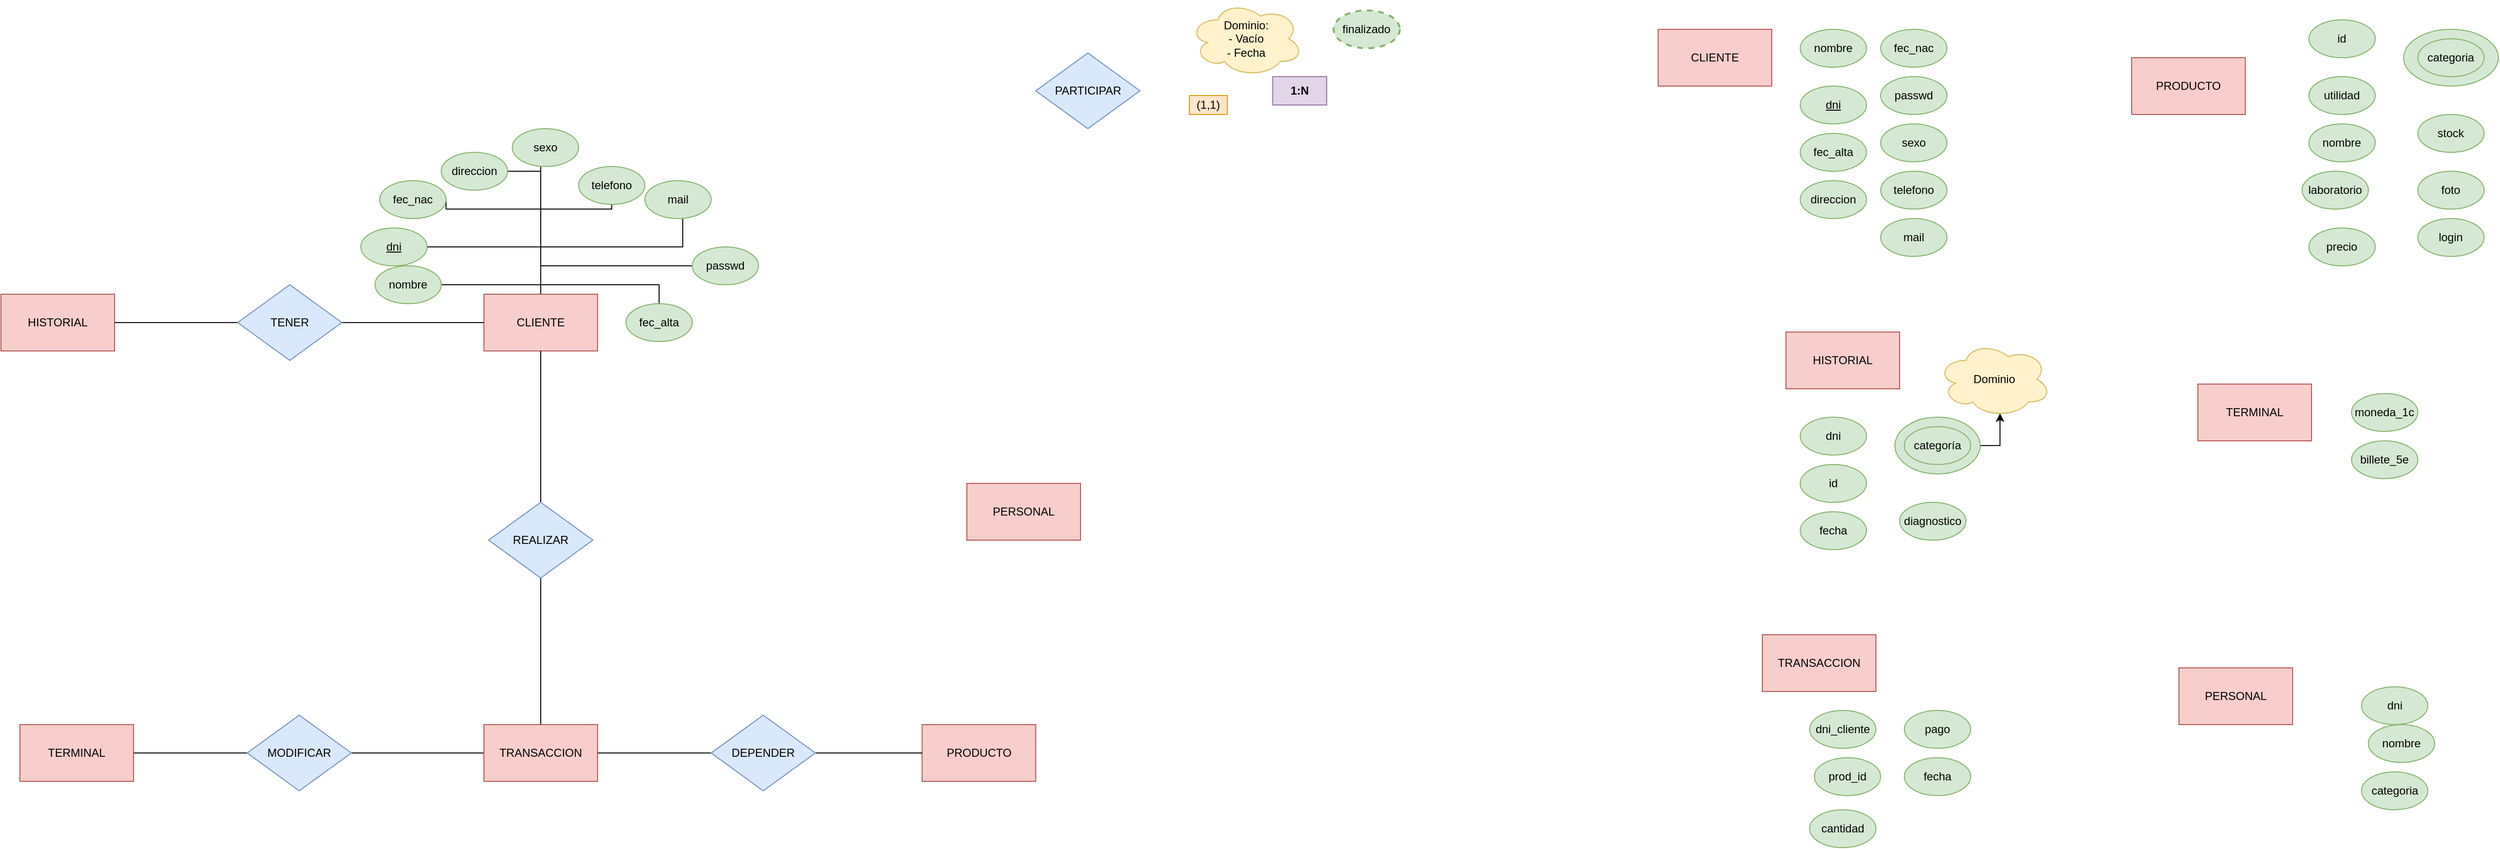 <mxfile version="16.6.4" type="device"><diagram id="_nmfS0YLP6iodQvluYRf" name="Page-1"><mxGraphModel dx="3816" dy="1540" grid="1" gridSize="10" guides="1" tooltips="1" connect="1" arrows="1" fold="1" page="1" pageScale="1" pageWidth="850" pageHeight="1100" math="0" shadow="0"><root><mxCell id="0"/><mxCell id="1" parent="0"/><mxCell id="LcoxHUxyNn0n7mD9Lc0X-57" value="PARTICIPAR" style="rhombus;whiteSpace=wrap;html=1;align=center;fillColor=#dae8fc;strokeColor=#6c8ebf;" parent="1" vertex="1"><mxGeometry x="1052.75" y="75" width="110" height="80" as="geometry"/></mxCell><mxCell id="LcoxHUxyNn0n7mD9Lc0X-87" value="categoria" style="ellipse;whiteSpace=wrap;html=1;strokeColor=#82b366;fillColor=#d5e8d4;strokeWidth=1;" parent="1" vertex="1"><mxGeometry x="2452.75" y="835" width="70" height="40" as="geometry"/></mxCell><mxCell id="LcoxHUxyNn0n7mD9Lc0X-89" value="Dominio:&lt;br&gt;- Vacío&lt;br&gt;- Fecha" style="ellipse;shape=cloud;whiteSpace=wrap;html=1;strokeWidth=1;align=center;fillColor=#fff2cc;strokeColor=#d6b656;" parent="1" vertex="1"><mxGeometry x="1215" y="20" width="120" height="80" as="geometry"/></mxCell><mxCell id="LcoxHUxyNn0n7mD9Lc0X-118" value="(1,1)" style="text;html=1;strokeColor=#d79b00;fillColor=#ffe6cc;align=center;verticalAlign=middle;whiteSpace=wrap;rounded=0;" parent="1" vertex="1"><mxGeometry x="1215" y="120" width="40" height="20" as="geometry"/></mxCell><mxCell id="LcoxHUxyNn0n7mD9Lc0X-122" value="&lt;b&gt;1:N&lt;/b&gt;" style="text;html=1;strokeColor=#9673a6;fillColor=#e1d5e7;align=center;verticalAlign=middle;whiteSpace=wrap;rounded=0;" parent="1" vertex="1"><mxGeometry x="1303" y="100" width="57" height="30" as="geometry"/></mxCell><mxCell id="uBHA6l6KFo6LDY_HFyXI-1" value="PERSONAL" style="rounded=0;whiteSpace=wrap;html=1;strokeColor=#b85450;fillColor=#f8cecc;" parent="1" vertex="1"><mxGeometry x="2260" y="725" width="120" height="60" as="geometry"/></mxCell><mxCell id="uBHA6l6KFo6LDY_HFyXI-2" value="finalizado" style="ellipse;whiteSpace=wrap;html=1;strokeColor=#82b366;fillColor=#d5e8d4;dashed=1;strokeWidth=2;" parent="1" vertex="1"><mxGeometry x="1367.25" y="30" width="70" height="40" as="geometry"/></mxCell><mxCell id="uBHA6l6KFo6LDY_HFyXI-3" value="PRODUCTO" style="rounded=0;whiteSpace=wrap;html=1;strokeColor=#b85450;fillColor=#f8cecc;" parent="1" vertex="1"><mxGeometry x="2210" y="80" width="120" height="60" as="geometry"/></mxCell><mxCell id="uBHA6l6KFo6LDY_HFyXI-4" value="HISTORIAL" style="rounded=0;whiteSpace=wrap;html=1;strokeColor=#b85450;fillColor=#f8cecc;" parent="1" vertex="1"><mxGeometry x="1845" y="370" width="120" height="60" as="geometry"/></mxCell><mxCell id="uBHA6l6KFo6LDY_HFyXI-5" value="CLIENTE" style="rounded=0;whiteSpace=wrap;html=1;strokeColor=#b85450;fillColor=#f8cecc;" parent="1" vertex="1"><mxGeometry x="1710" y="50" width="120" height="60" as="geometry"/></mxCell><mxCell id="uBHA6l6KFo6LDY_HFyXI-6" value="TERMINAL" style="rounded=0;whiteSpace=wrap;html=1;strokeColor=#b85450;fillColor=#f8cecc;" parent="1" vertex="1"><mxGeometry x="2280" y="425" width="120" height="60" as="geometry"/></mxCell><mxCell id="uBHA6l6KFo6LDY_HFyXI-7" value="TRANSACCION" style="rounded=0;whiteSpace=wrap;html=1;strokeColor=#b85450;fillColor=#f8cecc;" parent="1" vertex="1"><mxGeometry x="1820" y="690" width="120" height="60" as="geometry"/></mxCell><mxCell id="uBHA6l6KFo6LDY_HFyXI-8" value="nombre" style="ellipse;whiteSpace=wrap;html=1;strokeColor=#82b366;fillColor=#d5e8d4;strokeWidth=1;" parent="1" vertex="1"><mxGeometry x="1860" y="50" width="70" height="40" as="geometry"/></mxCell><mxCell id="uBHA6l6KFo6LDY_HFyXI-9" value="&lt;u&gt;dni&lt;/u&gt;" style="ellipse;whiteSpace=wrap;html=1;strokeColor=#82b366;fillColor=#d5e8d4;strokeWidth=1;" parent="1" vertex="1"><mxGeometry x="1860" y="110" width="70" height="40" as="geometry"/></mxCell><mxCell id="uBHA6l6KFo6LDY_HFyXI-10" value="fec_alta" style="ellipse;whiteSpace=wrap;html=1;strokeColor=#82b366;fillColor=#d5e8d4;strokeWidth=1;" parent="1" vertex="1"><mxGeometry x="1860" y="160" width="70" height="40" as="geometry"/></mxCell><mxCell id="uBHA6l6KFo6LDY_HFyXI-11" value="direccion" style="ellipse;whiteSpace=wrap;html=1;strokeColor=#82b366;fillColor=#d5e8d4;strokeWidth=1;" parent="1" vertex="1"><mxGeometry x="1860" y="210" width="70" height="40" as="geometry"/></mxCell><mxCell id="uBHA6l6KFo6LDY_HFyXI-12" value="fec_nac" style="ellipse;whiteSpace=wrap;html=1;strokeColor=#82b366;fillColor=#d5e8d4;strokeWidth=1;" parent="1" vertex="1"><mxGeometry x="1945" y="50" width="70" height="40" as="geometry"/></mxCell><mxCell id="uBHA6l6KFo6LDY_HFyXI-13" value="passwd" style="ellipse;whiteSpace=wrap;html=1;strokeColor=#82b366;fillColor=#d5e8d4;strokeWidth=1;" parent="1" vertex="1"><mxGeometry x="1945" y="100" width="70" height="40" as="geometry"/></mxCell><mxCell id="uBHA6l6KFo6LDY_HFyXI-14" value="sexo" style="ellipse;whiteSpace=wrap;html=1;strokeColor=#82b366;fillColor=#d5e8d4;strokeWidth=1;" parent="1" vertex="1"><mxGeometry x="1945" y="150" width="70" height="40" as="geometry"/></mxCell><mxCell id="uBHA6l6KFo6LDY_HFyXI-15" value="telefono" style="ellipse;whiteSpace=wrap;html=1;strokeColor=#82b366;fillColor=#d5e8d4;strokeWidth=1;" parent="1" vertex="1"><mxGeometry x="1945" y="200" width="70" height="40" as="geometry"/></mxCell><mxCell id="uBHA6l6KFo6LDY_HFyXI-16" value="mail" style="ellipse;whiteSpace=wrap;html=1;strokeColor=#82b366;fillColor=#d5e8d4;strokeWidth=1;" parent="1" vertex="1"><mxGeometry x="1945" y="250" width="70" height="40" as="geometry"/></mxCell><mxCell id="uBHA6l6KFo6LDY_HFyXI-17" value="id" style="ellipse;whiteSpace=wrap;html=1;strokeColor=#82b366;fillColor=#d5e8d4;strokeWidth=1;" parent="1" vertex="1"><mxGeometry x="1860" y="510" width="70" height="40" as="geometry"/></mxCell><mxCell id="uBHA6l6KFo6LDY_HFyXI-18" value="fecha" style="ellipse;whiteSpace=wrap;html=1;strokeColor=#82b366;fillColor=#d5e8d4;strokeWidth=1;" parent="1" vertex="1"><mxGeometry x="1860" y="560" width="70" height="40" as="geometry"/></mxCell><mxCell id="uBHA6l6KFo6LDY_HFyXI-19" value="dni" style="ellipse;whiteSpace=wrap;html=1;strokeColor=#82b366;fillColor=#d5e8d4;strokeWidth=1;" parent="1" vertex="1"><mxGeometry x="1860" y="460" width="70" height="40" as="geometry"/></mxCell><mxCell id="uBHA6l6KFo6LDY_HFyXI-22" style="edgeStyle=orthogonalEdgeStyle;rounded=0;orthogonalLoop=1;jettySize=auto;html=1;exitX=1;exitY=0.5;exitDx=0;exitDy=0;entryX=0.55;entryY=0.95;entryDx=0;entryDy=0;entryPerimeter=0;" parent="1" source="uBHA6l6KFo6LDY_HFyXI-20" target="uBHA6l6KFo6LDY_HFyXI-21" edge="1"><mxGeometry relative="1" as="geometry"/></mxCell><mxCell id="uBHA6l6KFo6LDY_HFyXI-20" value="categoría" style="ellipse;whiteSpace=wrap;html=1;strokeColor=#82b366;fillColor=#d5e8d4;strokeWidth=1;" parent="1" vertex="1"><mxGeometry x="1960" y="460" width="90" height="60" as="geometry"/></mxCell><mxCell id="uBHA6l6KFo6LDY_HFyXI-21" value="Dominio" style="ellipse;shape=cloud;whiteSpace=wrap;html=1;strokeWidth=1;align=center;fillColor=#fff2cc;strokeColor=#d6b656;" parent="1" vertex="1"><mxGeometry x="2005" y="380" width="120" height="80" as="geometry"/></mxCell><mxCell id="uBHA6l6KFo6LDY_HFyXI-24" value="diagnostico" style="ellipse;whiteSpace=wrap;html=1;strokeColor=#82b366;fillColor=#d5e8d4;strokeWidth=1;" parent="1" vertex="1"><mxGeometry x="1965" y="550" width="70" height="40" as="geometry"/></mxCell><mxCell id="uBHA6l6KFo6LDY_HFyXI-26" value="id" style="ellipse;whiteSpace=wrap;html=1;strokeColor=#82b366;fillColor=#d5e8d4;strokeWidth=1;" parent="1" vertex="1"><mxGeometry x="2397.25" y="40" width="70" height="40" as="geometry"/></mxCell><mxCell id="uBHA6l6KFo6LDY_HFyXI-27" value="categoria" style="ellipse;whiteSpace=wrap;html=1;strokeColor=#82b366;fillColor=#d5e8d4;strokeWidth=1;" parent="1" vertex="1"><mxGeometry x="2497.25" y="50" width="100" height="60" as="geometry"/></mxCell><mxCell id="uBHA6l6KFo6LDY_HFyXI-29" value="categoria" style="ellipse;whiteSpace=wrap;html=1;strokeColor=#82b366;fillColor=#d5e8d4;strokeWidth=1;" parent="1" vertex="1"><mxGeometry x="2512.25" y="60" width="70" height="40" as="geometry"/></mxCell><mxCell id="uBHA6l6KFo6LDY_HFyXI-30" value="categoría" style="ellipse;whiteSpace=wrap;html=1;strokeColor=#82b366;fillColor=#d5e8d4;strokeWidth=1;" parent="1" vertex="1"><mxGeometry x="1970" y="470" width="70" height="40" as="geometry"/></mxCell><mxCell id="uBHA6l6KFo6LDY_HFyXI-31" value="utilidad" style="ellipse;whiteSpace=wrap;html=1;strokeColor=#82b366;fillColor=#d5e8d4;strokeWidth=1;" parent="1" vertex="1"><mxGeometry x="2397.25" y="100" width="70" height="40" as="geometry"/></mxCell><mxCell id="uBHA6l6KFo6LDY_HFyXI-32" value="nombre" style="ellipse;whiteSpace=wrap;html=1;strokeColor=#82b366;fillColor=#d5e8d4;strokeWidth=1;" parent="1" vertex="1"><mxGeometry x="2397.25" y="150" width="70" height="40" as="geometry"/></mxCell><mxCell id="uBHA6l6KFo6LDY_HFyXI-33" value="laboratorio" style="ellipse;whiteSpace=wrap;html=1;strokeColor=#82b366;fillColor=#d5e8d4;strokeWidth=1;" parent="1" vertex="1"><mxGeometry x="2390" y="200" width="70" height="40" as="geometry"/></mxCell><mxCell id="uBHA6l6KFo6LDY_HFyXI-34" value="precio" style="ellipse;whiteSpace=wrap;html=1;strokeColor=#82b366;fillColor=#d5e8d4;strokeWidth=1;" parent="1" vertex="1"><mxGeometry x="2397.25" y="260" width="70" height="40" as="geometry"/></mxCell><mxCell id="uBHA6l6KFo6LDY_HFyXI-35" value="stock" style="ellipse;whiteSpace=wrap;html=1;strokeColor=#82b366;fillColor=#d5e8d4;strokeWidth=1;" parent="1" vertex="1"><mxGeometry x="2512.25" y="140" width="70" height="40" as="geometry"/></mxCell><mxCell id="uBHA6l6KFo6LDY_HFyXI-36" value="foto" style="ellipse;whiteSpace=wrap;html=1;strokeColor=#82b366;fillColor=#d5e8d4;strokeWidth=1;" parent="1" vertex="1"><mxGeometry x="2512.25" y="200" width="70" height="40" as="geometry"/></mxCell><mxCell id="uBHA6l6KFo6LDY_HFyXI-37" value="login" style="ellipse;whiteSpace=wrap;html=1;strokeColor=#82b366;fillColor=#d5e8d4;strokeWidth=1;" parent="1" vertex="1"><mxGeometry x="2512.25" y="250" width="70" height="40" as="geometry"/></mxCell><mxCell id="uBHA6l6KFo6LDY_HFyXI-38" value="moneda_1c" style="ellipse;whiteSpace=wrap;html=1;strokeColor=#82b366;fillColor=#d5e8d4;strokeWidth=1;" parent="1" vertex="1"><mxGeometry x="2442.25" y="435" width="70" height="40" as="geometry"/></mxCell><mxCell id="uBHA6l6KFo6LDY_HFyXI-39" value="billete_5e" style="ellipse;whiteSpace=wrap;html=1;strokeColor=#82b366;fillColor=#d5e8d4;strokeWidth=1;" parent="1" vertex="1"><mxGeometry x="2442.25" y="485" width="70" height="40" as="geometry"/></mxCell><mxCell id="uBHA6l6KFo6LDY_HFyXI-40" value="dni_cliente" style="ellipse;whiteSpace=wrap;html=1;strokeColor=#82b366;fillColor=#d5e8d4;strokeWidth=1;" parent="1" vertex="1"><mxGeometry x="1870" y="770" width="70" height="40" as="geometry"/></mxCell><mxCell id="uBHA6l6KFo6LDY_HFyXI-41" value="prod_id" style="ellipse;whiteSpace=wrap;html=1;strokeColor=#82b366;fillColor=#d5e8d4;strokeWidth=1;" parent="1" vertex="1"><mxGeometry x="1875" y="820" width="70" height="40" as="geometry"/></mxCell><mxCell id="uBHA6l6KFo6LDY_HFyXI-42" value="cantidad" style="ellipse;whiteSpace=wrap;html=1;strokeColor=#82b366;fillColor=#d5e8d4;strokeWidth=1;" parent="1" vertex="1"><mxGeometry x="1870" y="875" width="70" height="40" as="geometry"/></mxCell><mxCell id="uBHA6l6KFo6LDY_HFyXI-43" value="fecha" style="ellipse;whiteSpace=wrap;html=1;strokeColor=#82b366;fillColor=#d5e8d4;strokeWidth=1;" parent="1" vertex="1"><mxGeometry x="1970" y="820" width="70" height="40" as="geometry"/></mxCell><mxCell id="uBHA6l6KFo6LDY_HFyXI-44" value="pago" style="ellipse;whiteSpace=wrap;html=1;strokeColor=#82b366;fillColor=#d5e8d4;strokeWidth=1;" parent="1" vertex="1"><mxGeometry x="1970" y="770" width="70" height="40" as="geometry"/></mxCell><mxCell id="uBHA6l6KFo6LDY_HFyXI-45" value="dni" style="ellipse;whiteSpace=wrap;html=1;strokeColor=#82b366;fillColor=#d5e8d4;strokeWidth=1;" parent="1" vertex="1"><mxGeometry x="2452.75" y="745" width="70" height="40" as="geometry"/></mxCell><mxCell id="uBHA6l6KFo6LDY_HFyXI-46" value="nombre" style="ellipse;whiteSpace=wrap;html=1;strokeColor=#82b366;fillColor=#d5e8d4;strokeWidth=1;" parent="1" vertex="1"><mxGeometry x="2460" y="785" width="70" height="40" as="geometry"/></mxCell><mxCell id="X_zb0j94P1CkKphK0hOn-21" style="edgeStyle=orthogonalEdgeStyle;rounded=0;orthogonalLoop=1;jettySize=auto;html=1;entryX=1;entryY=0.5;entryDx=0;entryDy=0;endArrow=none;endFill=0;" edge="1" parent="1" source="uBHA6l6KFo6LDY_HFyXI-47" target="X_zb0j94P1CkKphK0hOn-8"><mxGeometry relative="1" as="geometry"><Array as="points"><mxPoint x="530" y="320"/></Array></mxGeometry></mxCell><mxCell id="X_zb0j94P1CkKphK0hOn-22" style="edgeStyle=orthogonalEdgeStyle;rounded=0;orthogonalLoop=1;jettySize=auto;html=1;entryX=1;entryY=0.5;entryDx=0;entryDy=0;endArrow=none;endFill=0;" edge="1" parent="1" target="X_zb0j94P1CkKphK0hOn-9"><mxGeometry relative="1" as="geometry"><mxPoint x="530" y="320" as="sourcePoint"/><Array as="points"><mxPoint x="530" y="280"/></Array></mxGeometry></mxCell><mxCell id="X_zb0j94P1CkKphK0hOn-23" style="edgeStyle=orthogonalEdgeStyle;rounded=0;orthogonalLoop=1;jettySize=auto;html=1;entryX=1;entryY=0.5;entryDx=0;entryDy=0;endArrow=none;endFill=0;" edge="1" parent="1" source="uBHA6l6KFo6LDY_HFyXI-47" target="X_zb0j94P1CkKphK0hOn-12"><mxGeometry relative="1" as="geometry"><Array as="points"><mxPoint x="530" y="240"/></Array></mxGeometry></mxCell><mxCell id="X_zb0j94P1CkKphK0hOn-24" style="edgeStyle=orthogonalEdgeStyle;rounded=0;orthogonalLoop=1;jettySize=auto;html=1;endArrow=none;endFill=0;entryX=1;entryY=0.5;entryDx=0;entryDy=0;" edge="1" parent="1" source="uBHA6l6KFo6LDY_HFyXI-47" target="X_zb0j94P1CkKphK0hOn-11"><mxGeometry relative="1" as="geometry"><mxPoint x="490" y="200" as="targetPoint"/></mxGeometry></mxCell><mxCell id="X_zb0j94P1CkKphK0hOn-25" style="edgeStyle=orthogonalEdgeStyle;rounded=0;orthogonalLoop=1;jettySize=auto;html=1;entryX=0.5;entryY=1;entryDx=0;entryDy=0;endArrow=none;endFill=0;" edge="1" parent="1" source="uBHA6l6KFo6LDY_HFyXI-47" target="X_zb0j94P1CkKphK0hOn-14"><mxGeometry relative="1" as="geometry"><Array as="points"><mxPoint x="530" y="195"/></Array></mxGeometry></mxCell><mxCell id="X_zb0j94P1CkKphK0hOn-26" style="edgeStyle=orthogonalEdgeStyle;rounded=0;orthogonalLoop=1;jettySize=auto;html=1;endArrow=none;endFill=0;" edge="1" parent="1" source="uBHA6l6KFo6LDY_HFyXI-47" target="X_zb0j94P1CkKphK0hOn-15"><mxGeometry relative="1" as="geometry"><Array as="points"><mxPoint x="530" y="240"/></Array></mxGeometry></mxCell><mxCell id="X_zb0j94P1CkKphK0hOn-27" style="edgeStyle=orthogonalEdgeStyle;rounded=0;orthogonalLoop=1;jettySize=auto;html=1;entryX=0;entryY=0.5;entryDx=0;entryDy=0;endArrow=none;endFill=0;" edge="1" parent="1" source="uBHA6l6KFo6LDY_HFyXI-47" target="X_zb0j94P1CkKphK0hOn-16"><mxGeometry relative="1" as="geometry"><Array as="points"><mxPoint x="530" y="280"/><mxPoint x="680" y="280"/><mxPoint x="680" y="230"/></Array></mxGeometry></mxCell><mxCell id="X_zb0j94P1CkKphK0hOn-28" style="edgeStyle=orthogonalEdgeStyle;rounded=0;orthogonalLoop=1;jettySize=auto;html=1;entryX=0.5;entryY=0;entryDx=0;entryDy=0;endArrow=none;endFill=0;" edge="1" parent="1" source="uBHA6l6KFo6LDY_HFyXI-47" target="X_zb0j94P1CkKphK0hOn-10"><mxGeometry relative="1" as="geometry"><Array as="points"><mxPoint x="530" y="320"/><mxPoint x="655" y="320"/></Array></mxGeometry></mxCell><mxCell id="X_zb0j94P1CkKphK0hOn-29" style="edgeStyle=orthogonalEdgeStyle;rounded=0;orthogonalLoop=1;jettySize=auto;html=1;endArrow=none;endFill=0;" edge="1" parent="1" source="uBHA6l6KFo6LDY_HFyXI-47" target="X_zb0j94P1CkKphK0hOn-13"><mxGeometry relative="1" as="geometry"><Array as="points"><mxPoint x="530" y="300"/></Array></mxGeometry></mxCell><mxCell id="uBHA6l6KFo6LDY_HFyXI-47" value="CLIENTE" style="rounded=0;whiteSpace=wrap;html=1;strokeColor=#b85450;fillColor=#f8cecc;" parent="1" vertex="1"><mxGeometry x="470" y="330" width="120" height="60" as="geometry"/></mxCell><mxCell id="uBHA6l6KFo6LDY_HFyXI-48" value="PRODUCTO" style="rounded=0;whiteSpace=wrap;html=1;strokeColor=#b85450;fillColor=#f8cecc;" parent="1" vertex="1"><mxGeometry x="932.75" y="785" width="120" height="60" as="geometry"/></mxCell><mxCell id="uBHA6l6KFo6LDY_HFyXI-63" style="edgeStyle=none;rounded=0;orthogonalLoop=1;jettySize=auto;html=1;exitX=1;exitY=0.5;exitDx=0;exitDy=0;entryX=0;entryY=0.5;entryDx=0;entryDy=0;endArrow=none;endFill=0;" parent="1" source="uBHA6l6KFo6LDY_HFyXI-49" target="uBHA6l6KFo6LDY_HFyXI-61" edge="1"><mxGeometry relative="1" as="geometry"/></mxCell><mxCell id="uBHA6l6KFo6LDY_HFyXI-49" value="TERMINAL" style="rounded=0;whiteSpace=wrap;html=1;strokeColor=#b85450;fillColor=#f8cecc;" parent="1" vertex="1"><mxGeometry x="-20" y="785" width="120" height="60" as="geometry"/></mxCell><mxCell id="uBHA6l6KFo6LDY_HFyXI-50" value="HISTORIAL" style="rounded=0;whiteSpace=wrap;html=1;strokeColor=#b85450;fillColor=#f8cecc;" parent="1" vertex="1"><mxGeometry x="-40" y="330" width="120" height="60" as="geometry"/></mxCell><mxCell id="uBHA6l6KFo6LDY_HFyXI-64" style="edgeStyle=none;rounded=0;orthogonalLoop=1;jettySize=auto;html=1;exitX=0;exitY=0.5;exitDx=0;exitDy=0;entryX=1;entryY=0.5;entryDx=0;entryDy=0;endArrow=none;endFill=0;" parent="1" source="uBHA6l6KFo6LDY_HFyXI-51" target="uBHA6l6KFo6LDY_HFyXI-61" edge="1"><mxGeometry relative="1" as="geometry"/></mxCell><mxCell id="uBHA6l6KFo6LDY_HFyXI-75" style="edgeStyle=none;rounded=0;orthogonalLoop=1;jettySize=auto;html=1;exitX=1;exitY=0.5;exitDx=0;exitDy=0;entryX=0;entryY=0.5;entryDx=0;entryDy=0;endArrow=none;endFill=0;" parent="1" source="uBHA6l6KFo6LDY_HFyXI-51" target="uBHA6l6KFo6LDY_HFyXI-74" edge="1"><mxGeometry relative="1" as="geometry"/></mxCell><mxCell id="X_zb0j94P1CkKphK0hOn-6" style="edgeStyle=orthogonalEdgeStyle;rounded=0;orthogonalLoop=1;jettySize=auto;html=1;endArrow=none;endFill=0;" edge="1" parent="1" source="uBHA6l6KFo6LDY_HFyXI-51" target="uBHA6l6KFo6LDY_HFyXI-55"><mxGeometry relative="1" as="geometry"/></mxCell><mxCell id="uBHA6l6KFo6LDY_HFyXI-51" value="TRANSACCION" style="rounded=0;whiteSpace=wrap;html=1;strokeColor=#b85450;fillColor=#f8cecc;" parent="1" vertex="1"><mxGeometry x="470" y="785" width="120" height="60" as="geometry"/></mxCell><mxCell id="uBHA6l6KFo6LDY_HFyXI-52" value="PERSONAL" style="rounded=0;whiteSpace=wrap;html=1;strokeColor=#b85450;fillColor=#f8cecc;" parent="1" vertex="1"><mxGeometry x="980" y="530" width="120" height="60" as="geometry"/></mxCell><mxCell id="X_zb0j94P1CkKphK0hOn-3" style="edgeStyle=orthogonalEdgeStyle;rounded=0;orthogonalLoop=1;jettySize=auto;html=1;endArrow=none;endFill=0;" edge="1" parent="1" source="uBHA6l6KFo6LDY_HFyXI-54" target="uBHA6l6KFo6LDY_HFyXI-50"><mxGeometry relative="1" as="geometry"/></mxCell><mxCell id="X_zb0j94P1CkKphK0hOn-4" style="edgeStyle=orthogonalEdgeStyle;rounded=0;orthogonalLoop=1;jettySize=auto;html=1;endArrow=none;endFill=0;" edge="1" parent="1" source="uBHA6l6KFo6LDY_HFyXI-54" target="uBHA6l6KFo6LDY_HFyXI-47"><mxGeometry relative="1" as="geometry"/></mxCell><mxCell id="uBHA6l6KFo6LDY_HFyXI-54" value="TENER" style="rhombus;whiteSpace=wrap;html=1;align=center;fillColor=#dae8fc;strokeColor=#6c8ebf;" parent="1" vertex="1"><mxGeometry x="210" y="320" width="110" height="80" as="geometry"/></mxCell><mxCell id="X_zb0j94P1CkKphK0hOn-7" style="edgeStyle=orthogonalEdgeStyle;rounded=0;orthogonalLoop=1;jettySize=auto;html=1;endArrow=none;endFill=0;" edge="1" parent="1" source="uBHA6l6KFo6LDY_HFyXI-55" target="uBHA6l6KFo6LDY_HFyXI-47"><mxGeometry relative="1" as="geometry"/></mxCell><mxCell id="uBHA6l6KFo6LDY_HFyXI-55" value="REALIZAR" style="rhombus;whiteSpace=wrap;html=1;align=center;fillColor=#dae8fc;strokeColor=#6c8ebf;" parent="1" vertex="1"><mxGeometry x="475" y="550" width="110" height="80" as="geometry"/></mxCell><mxCell id="uBHA6l6KFo6LDY_HFyXI-61" value="MODIFICAR" style="rhombus;whiteSpace=wrap;html=1;align=center;fillColor=#dae8fc;strokeColor=#6c8ebf;" parent="1" vertex="1"><mxGeometry x="220" y="775" width="110" height="80" as="geometry"/></mxCell><mxCell id="uBHA6l6KFo6LDY_HFyXI-76" style="edgeStyle=none;rounded=0;orthogonalLoop=1;jettySize=auto;html=1;exitX=1;exitY=0.5;exitDx=0;exitDy=0;entryX=0;entryY=0.5;entryDx=0;entryDy=0;endArrow=none;endFill=0;" parent="1" source="uBHA6l6KFo6LDY_HFyXI-74" target="uBHA6l6KFo6LDY_HFyXI-48" edge="1"><mxGeometry relative="1" as="geometry"/></mxCell><mxCell id="uBHA6l6KFo6LDY_HFyXI-74" value="DEPENDER" style="rhombus;whiteSpace=wrap;html=1;align=center;fillColor=#dae8fc;strokeColor=#6c8ebf;" parent="1" vertex="1"><mxGeometry x="710" y="775" width="110" height="80" as="geometry"/></mxCell><mxCell id="X_zb0j94P1CkKphK0hOn-8" value="nombre" style="ellipse;whiteSpace=wrap;html=1;strokeColor=#82b366;fillColor=#d5e8d4;strokeWidth=1;" vertex="1" parent="1"><mxGeometry x="355" y="300" width="70" height="40" as="geometry"/></mxCell><mxCell id="X_zb0j94P1CkKphK0hOn-9" value="&lt;u&gt;dni&lt;/u&gt;" style="ellipse;whiteSpace=wrap;html=1;strokeColor=#82b366;fillColor=#d5e8d4;strokeWidth=1;" vertex="1" parent="1"><mxGeometry x="340" y="260" width="70" height="40" as="geometry"/></mxCell><mxCell id="X_zb0j94P1CkKphK0hOn-10" value="fec_alta" style="ellipse;whiteSpace=wrap;html=1;strokeColor=#82b366;fillColor=#d5e8d4;strokeWidth=1;" vertex="1" parent="1"><mxGeometry x="620" y="340" width="70" height="40" as="geometry"/></mxCell><mxCell id="X_zb0j94P1CkKphK0hOn-11" value="direccion" style="ellipse;whiteSpace=wrap;html=1;strokeColor=#82b366;fillColor=#d5e8d4;strokeWidth=1;" vertex="1" parent="1"><mxGeometry x="425" y="180" width="70" height="40" as="geometry"/></mxCell><mxCell id="X_zb0j94P1CkKphK0hOn-12" value="fec_nac" style="ellipse;whiteSpace=wrap;html=1;strokeColor=#82b366;fillColor=#d5e8d4;strokeWidth=1;" vertex="1" parent="1"><mxGeometry x="360" y="210" width="70" height="40" as="geometry"/></mxCell><mxCell id="X_zb0j94P1CkKphK0hOn-13" value="passwd" style="ellipse;whiteSpace=wrap;html=1;strokeColor=#82b366;fillColor=#d5e8d4;strokeWidth=1;" vertex="1" parent="1"><mxGeometry x="690" y="280" width="70" height="40" as="geometry"/></mxCell><mxCell id="X_zb0j94P1CkKphK0hOn-14" value="sexo" style="ellipse;whiteSpace=wrap;html=1;strokeColor=#82b366;fillColor=#d5e8d4;strokeWidth=1;" vertex="1" parent="1"><mxGeometry x="500" y="155" width="70" height="40" as="geometry"/></mxCell><mxCell id="X_zb0j94P1CkKphK0hOn-15" value="telefono" style="ellipse;whiteSpace=wrap;html=1;strokeColor=#82b366;fillColor=#d5e8d4;strokeWidth=1;" vertex="1" parent="1"><mxGeometry x="570" y="195" width="70" height="40" as="geometry"/></mxCell><mxCell id="X_zb0j94P1CkKphK0hOn-16" value="mail" style="ellipse;whiteSpace=wrap;html=1;strokeColor=#82b366;fillColor=#d5e8d4;strokeWidth=1;" vertex="1" parent="1"><mxGeometry x="640" y="210" width="70" height="40" as="geometry"/></mxCell></root></mxGraphModel></diagram></mxfile>